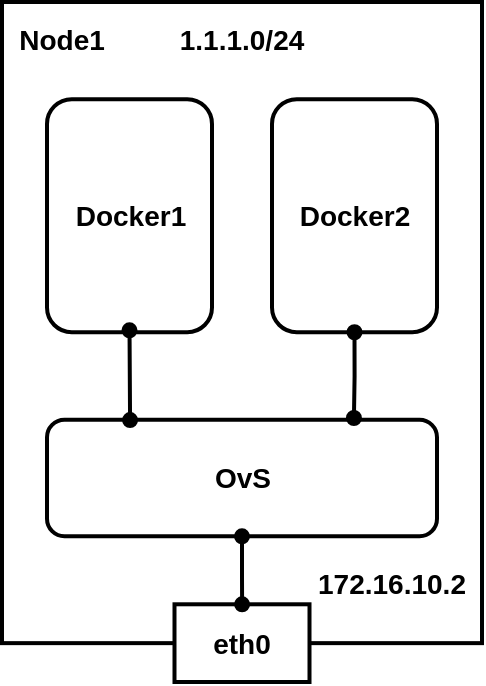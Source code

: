 <mxfile version="14.9.4" type="github"><diagram id="cpTyyRO4kf_xEr2IdD8F" name="Page-1"><mxGraphModel dx="1038" dy="491" grid="1" gridSize="10" guides="1" tooltips="1" connect="1" arrows="1" fold="1" page="1" pageScale="1" pageWidth="827" pageHeight="1169" math="0" shadow="0"><root><mxCell id="0"/><mxCell id="1" parent="0"/><mxCell id="LSY1Z7kgv0dMXSHX8E21-1" value="" style="rounded=0;whiteSpace=wrap;html=1;strokeWidth=2;" vertex="1" parent="1"><mxGeometry x="80" y="90" width="240" height="320.571" as="geometry"/></mxCell><mxCell id="LSY1Z7kgv0dMXSHX8E21-2" value="&lt;font style=&quot;font-size: 14px&quot;&gt;&lt;b&gt;Docker1&lt;/b&gt;&lt;/font&gt;" style="rounded=1;whiteSpace=wrap;html=1;strokeWidth=2;" vertex="1" parent="1"><mxGeometry x="102.5" y="138.571" width="82.5" height="116.571" as="geometry"/></mxCell><mxCell id="LSY1Z7kgv0dMXSHX8E21-3" value="&lt;b style=&quot;font-size: 14px&quot;&gt;Docker2&lt;/b&gt;" style="rounded=1;whiteSpace=wrap;html=1;strokeWidth=2;" vertex="1" parent="1"><mxGeometry x="215" y="138.571" width="82.5" height="116.571" as="geometry"/></mxCell><mxCell id="LSY1Z7kgv0dMXSHX8E21-4" value="&lt;font style=&quot;font-size: 14px&quot;&gt;&lt;b&gt;OvS&lt;/b&gt;&lt;/font&gt;" style="rounded=1;whiteSpace=wrap;html=1;strokeWidth=2;" vertex="1" parent="1"><mxGeometry x="102.5" y="298.857" width="195" height="58.286" as="geometry"/></mxCell><mxCell id="LSY1Z7kgv0dMXSHX8E21-5" value="&lt;font style=&quot;font-size: 14px&quot;&gt;&lt;b&gt;Node1&lt;/b&gt;&lt;/font&gt;" style="text;html=1;strokeColor=none;fillColor=none;align=center;verticalAlign=middle;whiteSpace=wrap;rounded=0;strokeWidth=2;" vertex="1" parent="1"><mxGeometry x="95" y="99.714" width="30" height="19.429" as="geometry"/></mxCell><mxCell id="LSY1Z7kgv0dMXSHX8E21-7" value="&lt;font style=&quot;font-size: 14px&quot;&gt;&lt;b&gt;eth0&lt;/b&gt;&lt;/font&gt;" style="rounded=0;whiteSpace=wrap;html=1;strokeWidth=2;" vertex="1" parent="1"><mxGeometry x="166.25" y="391.143" width="67.5" height="38.857" as="geometry"/></mxCell><mxCell id="LSY1Z7kgv0dMXSHX8E21-8" value="&lt;font style=&quot;font-size: 14px&quot;&gt;&lt;b&gt;1.1.1.0/24&lt;/b&gt;&lt;/font&gt;" style="text;html=1;strokeColor=none;fillColor=none;align=center;verticalAlign=middle;whiteSpace=wrap;rounded=0;" vertex="1" parent="1"><mxGeometry x="185" y="99.714" width="30" height="19.429" as="geometry"/></mxCell><mxCell id="LSY1Z7kgv0dMXSHX8E21-9" value="&lt;font style=&quot;font-size: 14px&quot;&gt;&lt;b&gt;172.16.10.2&lt;/b&gt;&lt;/font&gt;" style="text;html=1;strokeColor=none;fillColor=none;align=center;verticalAlign=middle;whiteSpace=wrap;rounded=0;" vertex="1" parent="1"><mxGeometry x="260" y="371.714" width="30" height="19.429" as="geometry"/></mxCell><mxCell id="LSY1Z7kgv0dMXSHX8E21-10" style="edgeStyle=orthogonalEdgeStyle;rounded=0;orthogonalLoop=1;jettySize=auto;html=1;exitX=0.5;exitY=1;exitDx=0;exitDy=0;entryX=0.787;entryY=-0.015;entryDx=0;entryDy=0;entryPerimeter=0;startArrow=oval;startFill=1;endArrow=oval;endFill=1;strokeWidth=2;" edge="1" parent="1" source="LSY1Z7kgv0dMXSHX8E21-3" target="LSY1Z7kgv0dMXSHX8E21-4"><mxGeometry x="80" y="90" as="geometry"/></mxCell><mxCell id="LSY1Z7kgv0dMXSHX8E21-11" style="edgeStyle=orthogonalEdgeStyle;rounded=0;orthogonalLoop=1;jettySize=auto;html=1;exitX=0.5;exitY=1;exitDx=0;exitDy=0;entryX=0.213;entryY=0.02;entryDx=0;entryDy=0;entryPerimeter=0;startArrow=oval;startFill=1;endArrow=oval;endFill=1;strokeWidth=2;" edge="1" parent="1"><mxGeometry x="80" y="89" as="geometry"><mxPoint x="143.75" y="254.143" as="sourcePoint"/><mxPoint x="144.035" y="299.023" as="targetPoint"/><Array as="points"><mxPoint x="144" y="260"/><mxPoint x="144" y="260"/></Array></mxGeometry></mxCell><mxCell id="LSY1Z7kgv0dMXSHX8E21-12" style="edgeStyle=orthogonalEdgeStyle;rounded=0;orthogonalLoop=1;jettySize=auto;html=1;exitX=0.5;exitY=1;exitDx=0;exitDy=0;startArrow=oval;startFill=1;endArrow=oval;endFill=1;strokeWidth=2;" edge="1" parent="1" source="LSY1Z7kgv0dMXSHX8E21-4" target="LSY1Z7kgv0dMXSHX8E21-7"><mxGeometry relative="1" as="geometry"/></mxCell></root></mxGraphModel></diagram></mxfile>
